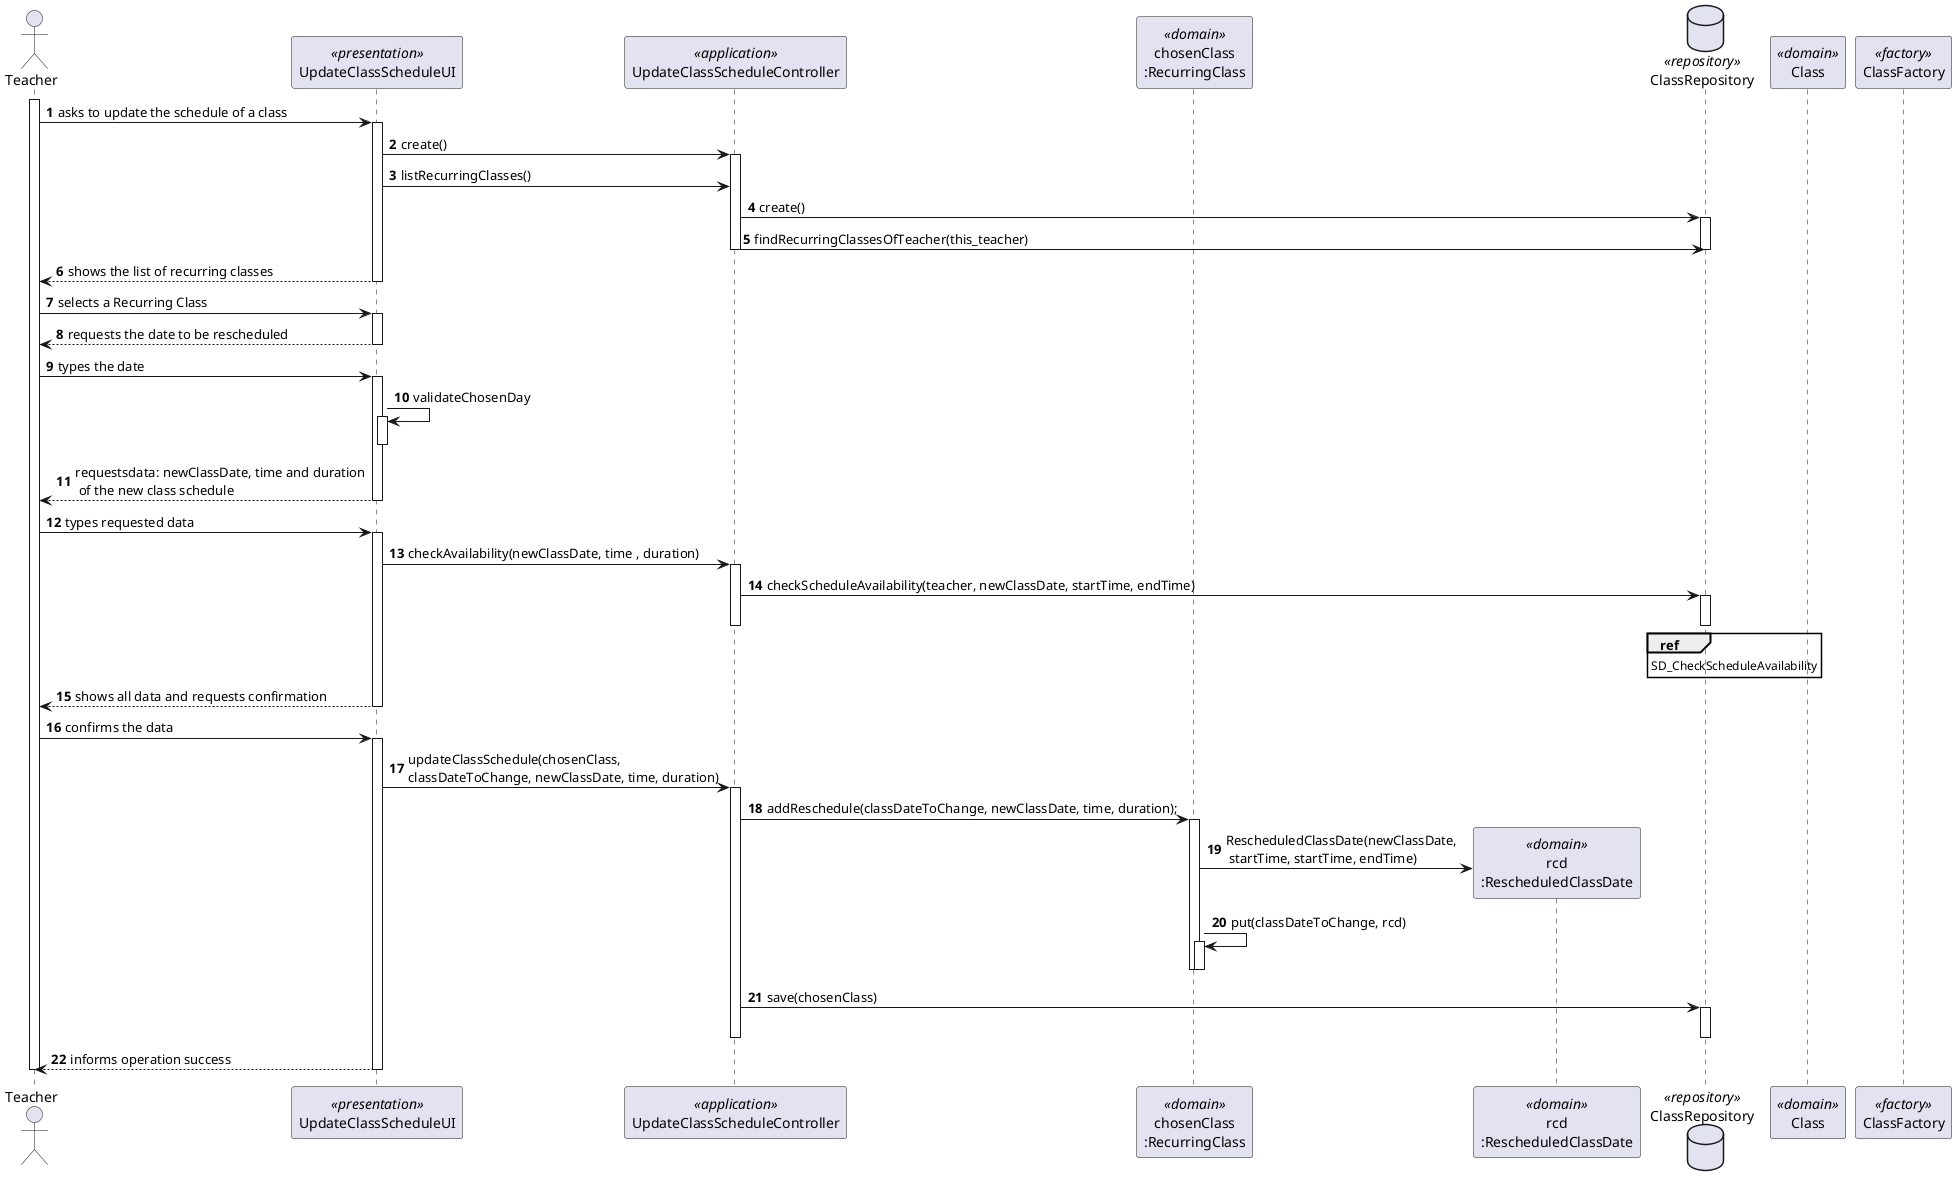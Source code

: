 @startuml
autonumber

actor "Teacher" as TEACHER
participant UpdateClassScheduleUI as UI <<presentation>>
participant UpdateClassScheduleController as CTRL <<application>>



participant "chosenClass\n:RecurringClass" as chosenClass <<domain>>
participant "rcd\n:RescheduledClassDate" as rcd <<domain>>
database ClassRepository as Repository <<repository>>
participant Class as CLASS <<domain>>
participant ClassFactory as CLASS_FACTORY <<factory>>


activate TEACHER

TEACHER -> UI: asks to update the schedule of a class
activate UI
UI -> CTRL: create()
activate CTRL
UI -> CTRL: listRecurringClasses()
CTRL -> Repository: create()
activate Repository
CTRL -> Repository: findRecurringClassesOfTeacher(this_teacher)
deactivate Repository
deactivate CTRL
TEACHER <-- UI: shows the list of recurring classes
deactivate UI


TEACHER -> UI:selects a Recurring Class
activate UI

TEACHER <-- UI: requests the date to be rescheduled
deactivate UI

TEACHER -> UI:types the date
activate UI
UI -> UI: validateChosenDay
activate UI
deactivate UI
TEACHER <-- UI: requestsdata: newClassDate, time and duration\n of the new class schedule
deactivate UI

TEACHER -> UI:types requested data
activate UI
UI -> CTRL: checkAvailability(newClassDate, time , duration)
activate CTRL

CTRL-> Repository: checkScheduleAvailability(teacher, newClassDate, startTime, endTime)
activate Repository
deactivate Repository
ref over Repository: SD_CheckScheduleAvailability


deactivate CTRL

TEACHER <-- UI:shows all data and requests confirmation
deactivate UI

TEACHER -> UI:confirms the data
activate UI

UI -> CTRL : updateClassSchedule(chosenClass, \nclassDateToChange, newClassDate, time, duration)
activate CTRL
CTRL -> chosenClass : addReschedule(classDateToChange, newClassDate, time, duration);
activate chosenClass
chosenClass -> rcd** : RescheduledClassDate(newClassDate,\n startTime, startTime, endTime)
chosenClass -> chosenClass : put(classDateToChange, rcd)
activate chosenClass

deactivate chosenClass
deactivate chosenClass
CTRL -> Repository: save(chosenClass)
activate Repository
deactivate Repository
deactivate CTRL

TEACHER <-- UI:informs operation success
deactivate UI

deactivate TEACHER

@enduml
